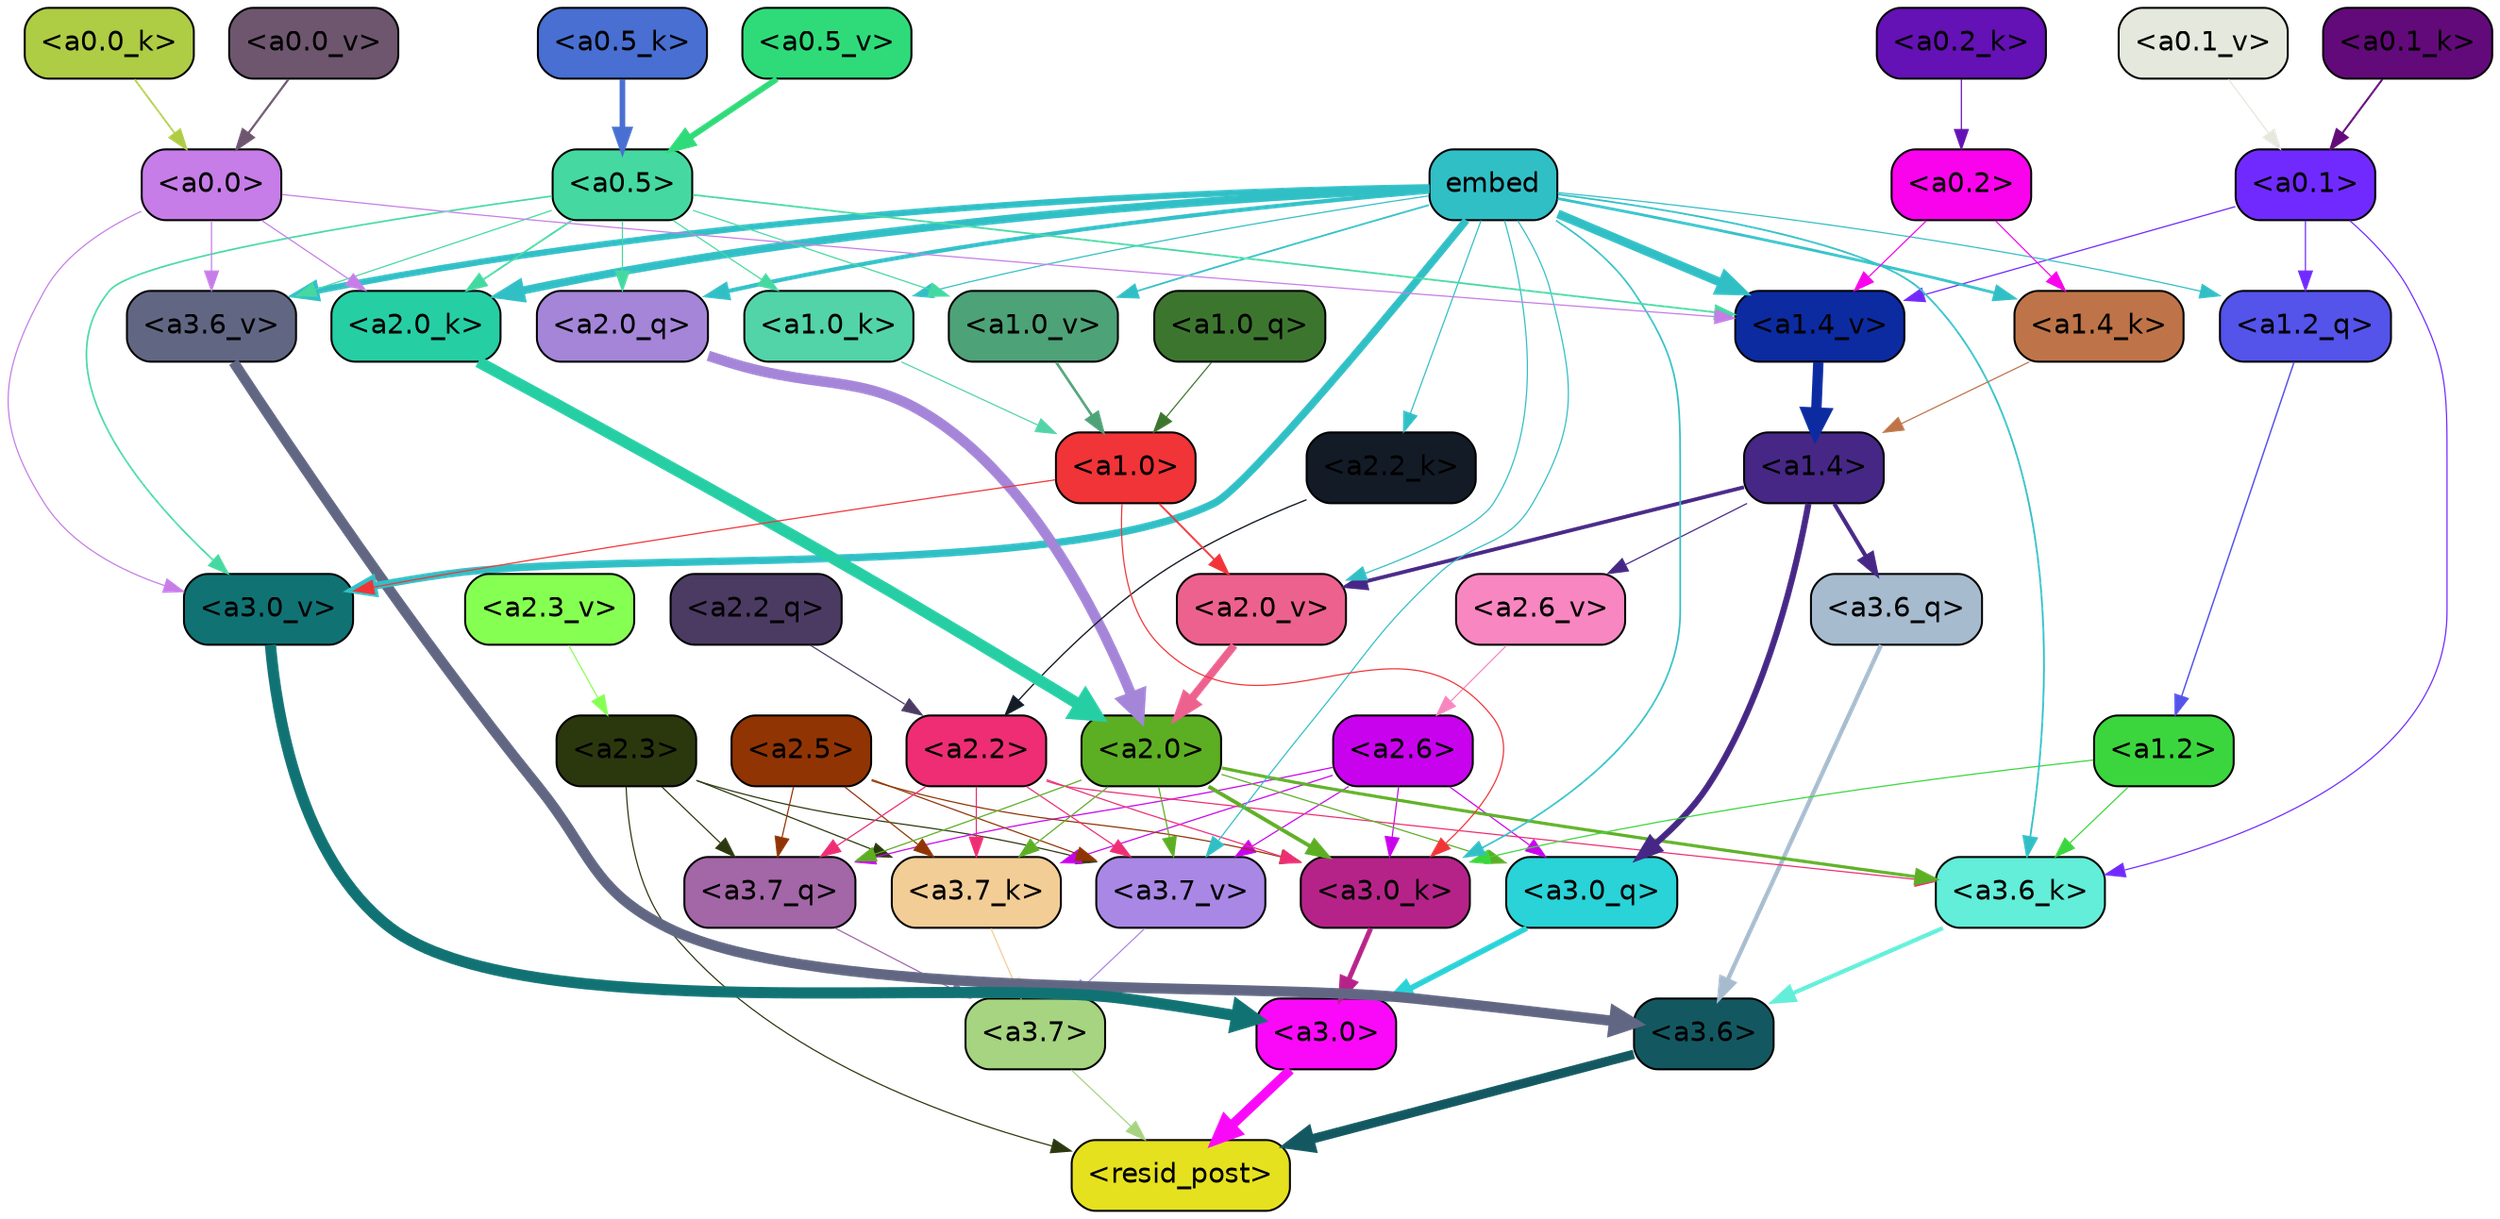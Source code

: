 strict digraph "" {
	graph [bgcolor=transparent,
		layout=dot,
		overlap=false,
		splines=true
	];
	"<a3.7>"	[color=black,
		fillcolor="#a6d480",
		fontname=Helvetica,
		shape=box,
		style="filled, rounded"];
	"<resid_post>"	[color=black,
		fillcolor="#e6e11e",
		fontname=Helvetica,
		shape=box,
		style="filled, rounded"];
	"<a3.7>" -> "<resid_post>"	[color="#a6d480",
		penwidth=0.6];
	"<a3.6>"	[color=black,
		fillcolor="#135861",
		fontname=Helvetica,
		shape=box,
		style="filled, rounded"];
	"<a3.6>" -> "<resid_post>"	[color="#135861",
		penwidth=4.751592040061951];
	"<a3.0>"	[color=black,
		fillcolor="#fa09f9",
		fontname=Helvetica,
		shape=box,
		style="filled, rounded"];
	"<a3.0>" -> "<resid_post>"	[color="#fa09f9",
		penwidth=4.904066681861877];
	"<a2.3>"	[color=black,
		fillcolor="#2b380e",
		fontname=Helvetica,
		shape=box,
		style="filled, rounded"];
	"<a2.3>" -> "<resid_post>"	[color="#2b380e",
		penwidth=0.6];
	"<a3.7_q>"	[color=black,
		fillcolor="#a366a7",
		fontname=Helvetica,
		shape=box,
		style="filled, rounded"];
	"<a2.3>" -> "<a3.7_q>"	[color="#2b380e",
		penwidth=0.6];
	"<a3.7_k>"	[color=black,
		fillcolor="#f3cd96",
		fontname=Helvetica,
		shape=box,
		style="filled, rounded"];
	"<a2.3>" -> "<a3.7_k>"	[color="#2b380e",
		penwidth=0.6069068089127541];
	"<a3.7_v>"	[color=black,
		fillcolor="#a987e5",
		fontname=Helvetica,
		shape=box,
		style="filled, rounded"];
	"<a2.3>" -> "<a3.7_v>"	[color="#2b380e",
		penwidth=0.6];
	"<a3.7_q>" -> "<a3.7>"	[color="#a366a7",
		penwidth=0.6];
	"<a3.6_q>"	[color=black,
		fillcolor="#a6bbce",
		fontname=Helvetica,
		shape=box,
		style="filled, rounded"];
	"<a3.6_q>" -> "<a3.6>"	[color="#a6bbce",
		penwidth=2.160832464694977];
	"<a3.0_q>"	[color=black,
		fillcolor="#29d3d7",
		fontname=Helvetica,
		shape=box,
		style="filled, rounded"];
	"<a3.0_q>" -> "<a3.0>"	[color="#29d3d7",
		penwidth=2.870753765106201];
	"<a3.7_k>" -> "<a3.7>"	[color="#f3cd96",
		penwidth=0.6];
	"<a3.6_k>"	[color=black,
		fillcolor="#62eed8",
		fontname=Helvetica,
		shape=box,
		style="filled, rounded"];
	"<a3.6_k>" -> "<a3.6>"	[color="#62eed8",
		penwidth=2.13908451795578];
	"<a3.0_k>"	[color=black,
		fillcolor="#b62388",
		fontname=Helvetica,
		shape=box,
		style="filled, rounded"];
	"<a3.0_k>" -> "<a3.0>"	[color="#b62388",
		penwidth=2.520303964614868];
	"<a3.7_v>" -> "<a3.7>"	[color="#a987e5",
		penwidth=0.6];
	"<a3.6_v>"	[color=black,
		fillcolor="#616783",
		fontname=Helvetica,
		shape=box,
		style="filled, rounded"];
	"<a3.6_v>" -> "<a3.6>"	[color="#616783",
		penwidth=5.297133803367615];
	"<a3.0_v>"	[color=black,
		fillcolor="#117274",
		fontname=Helvetica,
		shape=box,
		style="filled, rounded"];
	"<a3.0_v>" -> "<a3.0>"	[color="#117274",
		penwidth=5.680712580680847];
	"<a2.6>"	[color=black,
		fillcolor="#c902ee",
		fontname=Helvetica,
		shape=box,
		style="filled, rounded"];
	"<a2.6>" -> "<a3.7_q>"	[color="#c902ee",
		penwidth=0.6];
	"<a2.6>" -> "<a3.0_q>"	[color="#c902ee",
		penwidth=0.6];
	"<a2.6>" -> "<a3.7_k>"	[color="#c902ee",
		penwidth=0.6];
	"<a2.6>" -> "<a3.0_k>"	[color="#c902ee",
		penwidth=0.6];
	"<a2.6>" -> "<a3.7_v>"	[color="#c902ee",
		penwidth=0.6];
	"<a2.5>"	[color=black,
		fillcolor="#913404",
		fontname=Helvetica,
		shape=box,
		style="filled, rounded"];
	"<a2.5>" -> "<a3.7_q>"	[color="#913404",
		penwidth=0.6];
	"<a2.5>" -> "<a3.7_k>"	[color="#913404",
		penwidth=0.6];
	"<a2.5>" -> "<a3.0_k>"	[color="#913404",
		penwidth=0.6];
	"<a2.5>" -> "<a3.7_v>"	[color="#913404",
		penwidth=0.6];
	"<a2.2>"	[color=black,
		fillcolor="#ee2d74",
		fontname=Helvetica,
		shape=box,
		style="filled, rounded"];
	"<a2.2>" -> "<a3.7_q>"	[color="#ee2d74",
		penwidth=0.6];
	"<a2.2>" -> "<a3.7_k>"	[color="#ee2d74",
		penwidth=0.6];
	"<a2.2>" -> "<a3.6_k>"	[color="#ee2d74",
		penwidth=0.6];
	"<a2.2>" -> "<a3.0_k>"	[color="#ee2d74",
		penwidth=0.6];
	"<a2.2>" -> "<a3.7_v>"	[color="#ee2d74",
		penwidth=0.6];
	"<a2.0>"	[color=black,
		fillcolor="#5cae23",
		fontname=Helvetica,
		shape=box,
		style="filled, rounded"];
	"<a2.0>" -> "<a3.7_q>"	[color="#5cae23",
		penwidth=0.6];
	"<a2.0>" -> "<a3.0_q>"	[color="#5cae23",
		penwidth=0.6];
	"<a2.0>" -> "<a3.7_k>"	[color="#5cae23",
		penwidth=0.6];
	"<a2.0>" -> "<a3.6_k>"	[color="#5cae23",
		penwidth=1.564806342124939];
	"<a2.0>" -> "<a3.0_k>"	[color="#5cae23",
		penwidth=1.9353990852832794];
	"<a2.0>" -> "<a3.7_v>"	[color="#5cae23",
		penwidth=0.6];
	"<a1.4>"	[color=black,
		fillcolor="#462785",
		fontname=Helvetica,
		shape=box,
		style="filled, rounded"];
	"<a1.4>" -> "<a3.6_q>"	[color="#462785",
		penwidth=2.0727532356977463];
	"<a1.4>" -> "<a3.0_q>"	[color="#462785",
		penwidth=3.1279823780059814];
	"<a2.6_v>"	[color=black,
		fillcolor="#f886c0",
		fontname=Helvetica,
		shape=box,
		style="filled, rounded"];
	"<a1.4>" -> "<a2.6_v>"	[color="#462785",
		penwidth=0.6];
	"<a2.0_v>"	[color=black,
		fillcolor="#ed618e",
		fontname=Helvetica,
		shape=box,
		style="filled, rounded"];
	"<a1.4>" -> "<a2.0_v>"	[color="#462785",
		penwidth=1.9170897603034973];
	"<a1.2>"	[color=black,
		fillcolor="#3bd63d",
		fontname=Helvetica,
		shape=box,
		style="filled, rounded"];
	"<a1.2>" -> "<a3.6_k>"	[color="#3bd63d",
		penwidth=0.6];
	"<a1.2>" -> "<a3.0_k>"	[color="#3bd63d",
		penwidth=0.6];
	"<a0.1>"	[color=black,
		fillcolor="#712afe",
		fontname=Helvetica,
		shape=box,
		style="filled, rounded"];
	"<a0.1>" -> "<a3.6_k>"	[color="#712afe",
		penwidth=0.6];
	"<a1.2_q>"	[color=black,
		fillcolor="#5453ea",
		fontname=Helvetica,
		shape=box,
		style="filled, rounded"];
	"<a0.1>" -> "<a1.2_q>"	[color="#712afe",
		penwidth=0.6];
	"<a1.4_v>"	[color=black,
		fillcolor="#0c2ba1",
		fontname=Helvetica,
		shape=box,
		style="filled, rounded"];
	"<a0.1>" -> "<a1.4_v>"	[color="#712afe",
		penwidth=0.6202214732766151];
	embed	[color=black,
		fillcolor="#31bfc6",
		fontname=Helvetica,
		shape=box,
		style="filled, rounded"];
	embed -> "<a3.6_k>"	[color="#31bfc6",
		penwidth=0.8915999233722687];
	embed -> "<a3.0_k>"	[color="#31bfc6",
		penwidth=0.832088902592659];
	embed -> "<a3.7_v>"	[color="#31bfc6",
		penwidth=0.6];
	embed -> "<a3.6_v>"	[color="#31bfc6",
		penwidth=3.1840110421180725];
	embed -> "<a3.0_v>"	[color="#31bfc6",
		penwidth=3.8132747188210487];
	"<a2.0_q>"	[color=black,
		fillcolor="#a485d8",
		fontname=Helvetica,
		shape=box,
		style="filled, rounded"];
	embed -> "<a2.0_q>"	[color="#31bfc6",
		penwidth=2.084651827812195];
	"<a2.2_k>"	[color=black,
		fillcolor="#131b26",
		fontname=Helvetica,
		shape=box,
		style="filled, rounded"];
	embed -> "<a2.2_k>"	[color="#31bfc6",
		penwidth=0.6];
	"<a2.0_k>"	[color=black,
		fillcolor="#26cea4",
		fontname=Helvetica,
		shape=box,
		style="filled, rounded"];
	embed -> "<a2.0_k>"	[color="#31bfc6",
		penwidth=4.084526404738426];
	embed -> "<a2.0_v>"	[color="#31bfc6",
		penwidth=0.6];
	embed -> "<a1.2_q>"	[color="#31bfc6",
		penwidth=0.6];
	"<a1.4_k>"	[color=black,
		fillcolor="#be7448",
		fontname=Helvetica,
		shape=box,
		style="filled, rounded"];
	embed -> "<a1.4_k>"	[color="#31bfc6",
		penwidth=1.3912410736083984];
	"<a1.0_k>"	[color=black,
		fillcolor="#52d4a8",
		fontname=Helvetica,
		shape=box,
		style="filled, rounded"];
	embed -> "<a1.0_k>"	[color="#31bfc6",
		penwidth=0.6];
	embed -> "<a1.4_v>"	[color="#31bfc6",
		penwidth=4.4888065457344055];
	"<a1.0_v>"	[color=black,
		fillcolor="#4ea277",
		fontname=Helvetica,
		shape=box,
		style="filled, rounded"];
	embed -> "<a1.0_v>"	[color="#31bfc6",
		penwidth=0.8796700537204742];
	"<a1.0>"	[color=black,
		fillcolor="#f13437",
		fontname=Helvetica,
		shape=box,
		style="filled, rounded"];
	"<a1.0>" -> "<a3.0_k>"	[color="#f13437",
		penwidth=0.6];
	"<a1.0>" -> "<a3.0_v>"	[color="#f13437",
		penwidth=0.6];
	"<a1.0>" -> "<a2.0_v>"	[color="#f13437",
		penwidth=0.9450988052412868];
	"<a0.5>"	[color=black,
		fillcolor="#45d9a1",
		fontname=Helvetica,
		shape=box,
		style="filled, rounded"];
	"<a0.5>" -> "<a3.6_v>"	[color="#45d9a1",
		penwidth=0.6];
	"<a0.5>" -> "<a3.0_v>"	[color="#45d9a1",
		penwidth=0.8331108838319778];
	"<a0.5>" -> "<a2.0_q>"	[color="#45d9a1",
		penwidth=0.6];
	"<a0.5>" -> "<a2.0_k>"	[color="#45d9a1",
		penwidth=0.9412797391414642];
	"<a0.5>" -> "<a1.0_k>"	[color="#45d9a1",
		penwidth=0.6];
	"<a0.5>" -> "<a1.4_v>"	[color="#45d9a1",
		penwidth=0.8757842034101486];
	"<a0.5>" -> "<a1.0_v>"	[color="#45d9a1",
		penwidth=0.6];
	"<a0.0>"	[color=black,
		fillcolor="#c67de7",
		fontname=Helvetica,
		shape=box,
		style="filled, rounded"];
	"<a0.0>" -> "<a3.6_v>"	[color="#c67de7",
		penwidth=0.6];
	"<a0.0>" -> "<a3.0_v>"	[color="#c67de7",
		penwidth=0.6];
	"<a0.0>" -> "<a2.0_k>"	[color="#c67de7",
		penwidth=0.6];
	"<a0.0>" -> "<a1.4_v>"	[color="#c67de7",
		penwidth=0.6];
	"<a2.2_q>"	[color=black,
		fillcolor="#4b3b63",
		fontname=Helvetica,
		shape=box,
		style="filled, rounded"];
	"<a2.2_q>" -> "<a2.2>"	[color="#4b3b63",
		penwidth=0.6];
	"<a2.0_q>" -> "<a2.0>"	[color="#a485d8",
		penwidth=5.29856276512146];
	"<a2.2_k>" -> "<a2.2>"	[color="#131b26",
		penwidth=0.6722683310508728];
	"<a2.0_k>" -> "<a2.0>"	[color="#26cea4",
		penwidth=5.859246134757996];
	"<a2.6_v>" -> "<a2.6>"	[color="#f886c0",
		penwidth=0.6];
	"<a2.3_v>"	[color=black,
		fillcolor="#86ff53",
		fontname=Helvetica,
		shape=box,
		style="filled, rounded"];
	"<a2.3_v>" -> "<a2.3>"	[color="#86ff53",
		penwidth=0.6];
	"<a2.0_v>" -> "<a2.0>"	[color="#ed618e",
		penwidth=3.9621697664260864];
	"<a1.2_q>" -> "<a1.2>"	[color="#5453ea",
		penwidth=0.7185482024215162];
	"<a1.0_q>"	[color=black,
		fillcolor="#3c762e",
		fontname=Helvetica,
		shape=box,
		style="filled, rounded"];
	"<a1.0_q>" -> "<a1.0>"	[color="#3c762e",
		penwidth=0.6];
	"<a1.4_k>" -> "<a1.4>"	[color="#be7448",
		penwidth=0.6];
	"<a1.0_k>" -> "<a1.0>"	[color="#52d4a8",
		penwidth=0.6];
	"<a1.4_v>" -> "<a1.4>"	[color="#0c2ba1",
		penwidth=5.280138969421387];
	"<a1.0_v>" -> "<a1.0>"	[color="#4ea277",
		penwidth=1.318962275981903];
	"<a0.2>"	[color=black,
		fillcolor="#f803eb",
		fontname=Helvetica,
		shape=box,
		style="filled, rounded"];
	"<a0.2>" -> "<a1.4_k>"	[color="#f803eb",
		penwidth=0.6];
	"<a0.2>" -> "<a1.4_v>"	[color="#f803eb",
		penwidth=0.6];
	"<a0.5_k>"	[color=black,
		fillcolor="#486fd1",
		fontname=Helvetica,
		shape=box,
		style="filled, rounded"];
	"<a0.5_k>" -> "<a0.5>"	[color="#486fd1",
		penwidth=2.833264708518982];
	"<a0.2_k>"	[color=black,
		fillcolor="#6411b5",
		fontname=Helvetica,
		shape=box,
		style="filled, rounded"];
	"<a0.2_k>" -> "<a0.2>"	[color="#6411b5",
		penwidth=0.6];
	"<a0.1_k>"	[color=black,
		fillcolor="#620a79",
		fontname=Helvetica,
		shape=box,
		style="filled, rounded"];
	"<a0.1_k>" -> "<a0.1>"	[color="#620a79",
		penwidth=1.0085628032684326];
	"<a0.0_k>"	[color=black,
		fillcolor="#afcc45",
		fontname=Helvetica,
		shape=box,
		style="filled, rounded"];
	"<a0.0_k>" -> "<a0.0>"	[color="#afcc45",
		penwidth=0.8747712969779968];
	"<a0.5_v>"	[color=black,
		fillcolor="#2fdb79",
		fontname=Helvetica,
		shape=box,
		style="filled, rounded"];
	"<a0.5_v>" -> "<a0.5>"	[color="#2fdb79",
		penwidth=3.0403636693954468];
	"<a0.1_v>"	[color=black,
		fillcolor="#e5e8dc",
		fontname=Helvetica,
		shape=box,
		style="filled, rounded"];
	"<a0.1_v>" -> "<a0.1>"	[color="#e5e8dc",
		penwidth=0.6];
	"<a0.0_v>"	[color=black,
		fillcolor="#6d566e",
		fontname=Helvetica,
		shape=box,
		style="filled, rounded"];
	"<a0.0_v>" -> "<a0.0>"	[color="#6d566e",
		penwidth=1.1078208088874817];
}
